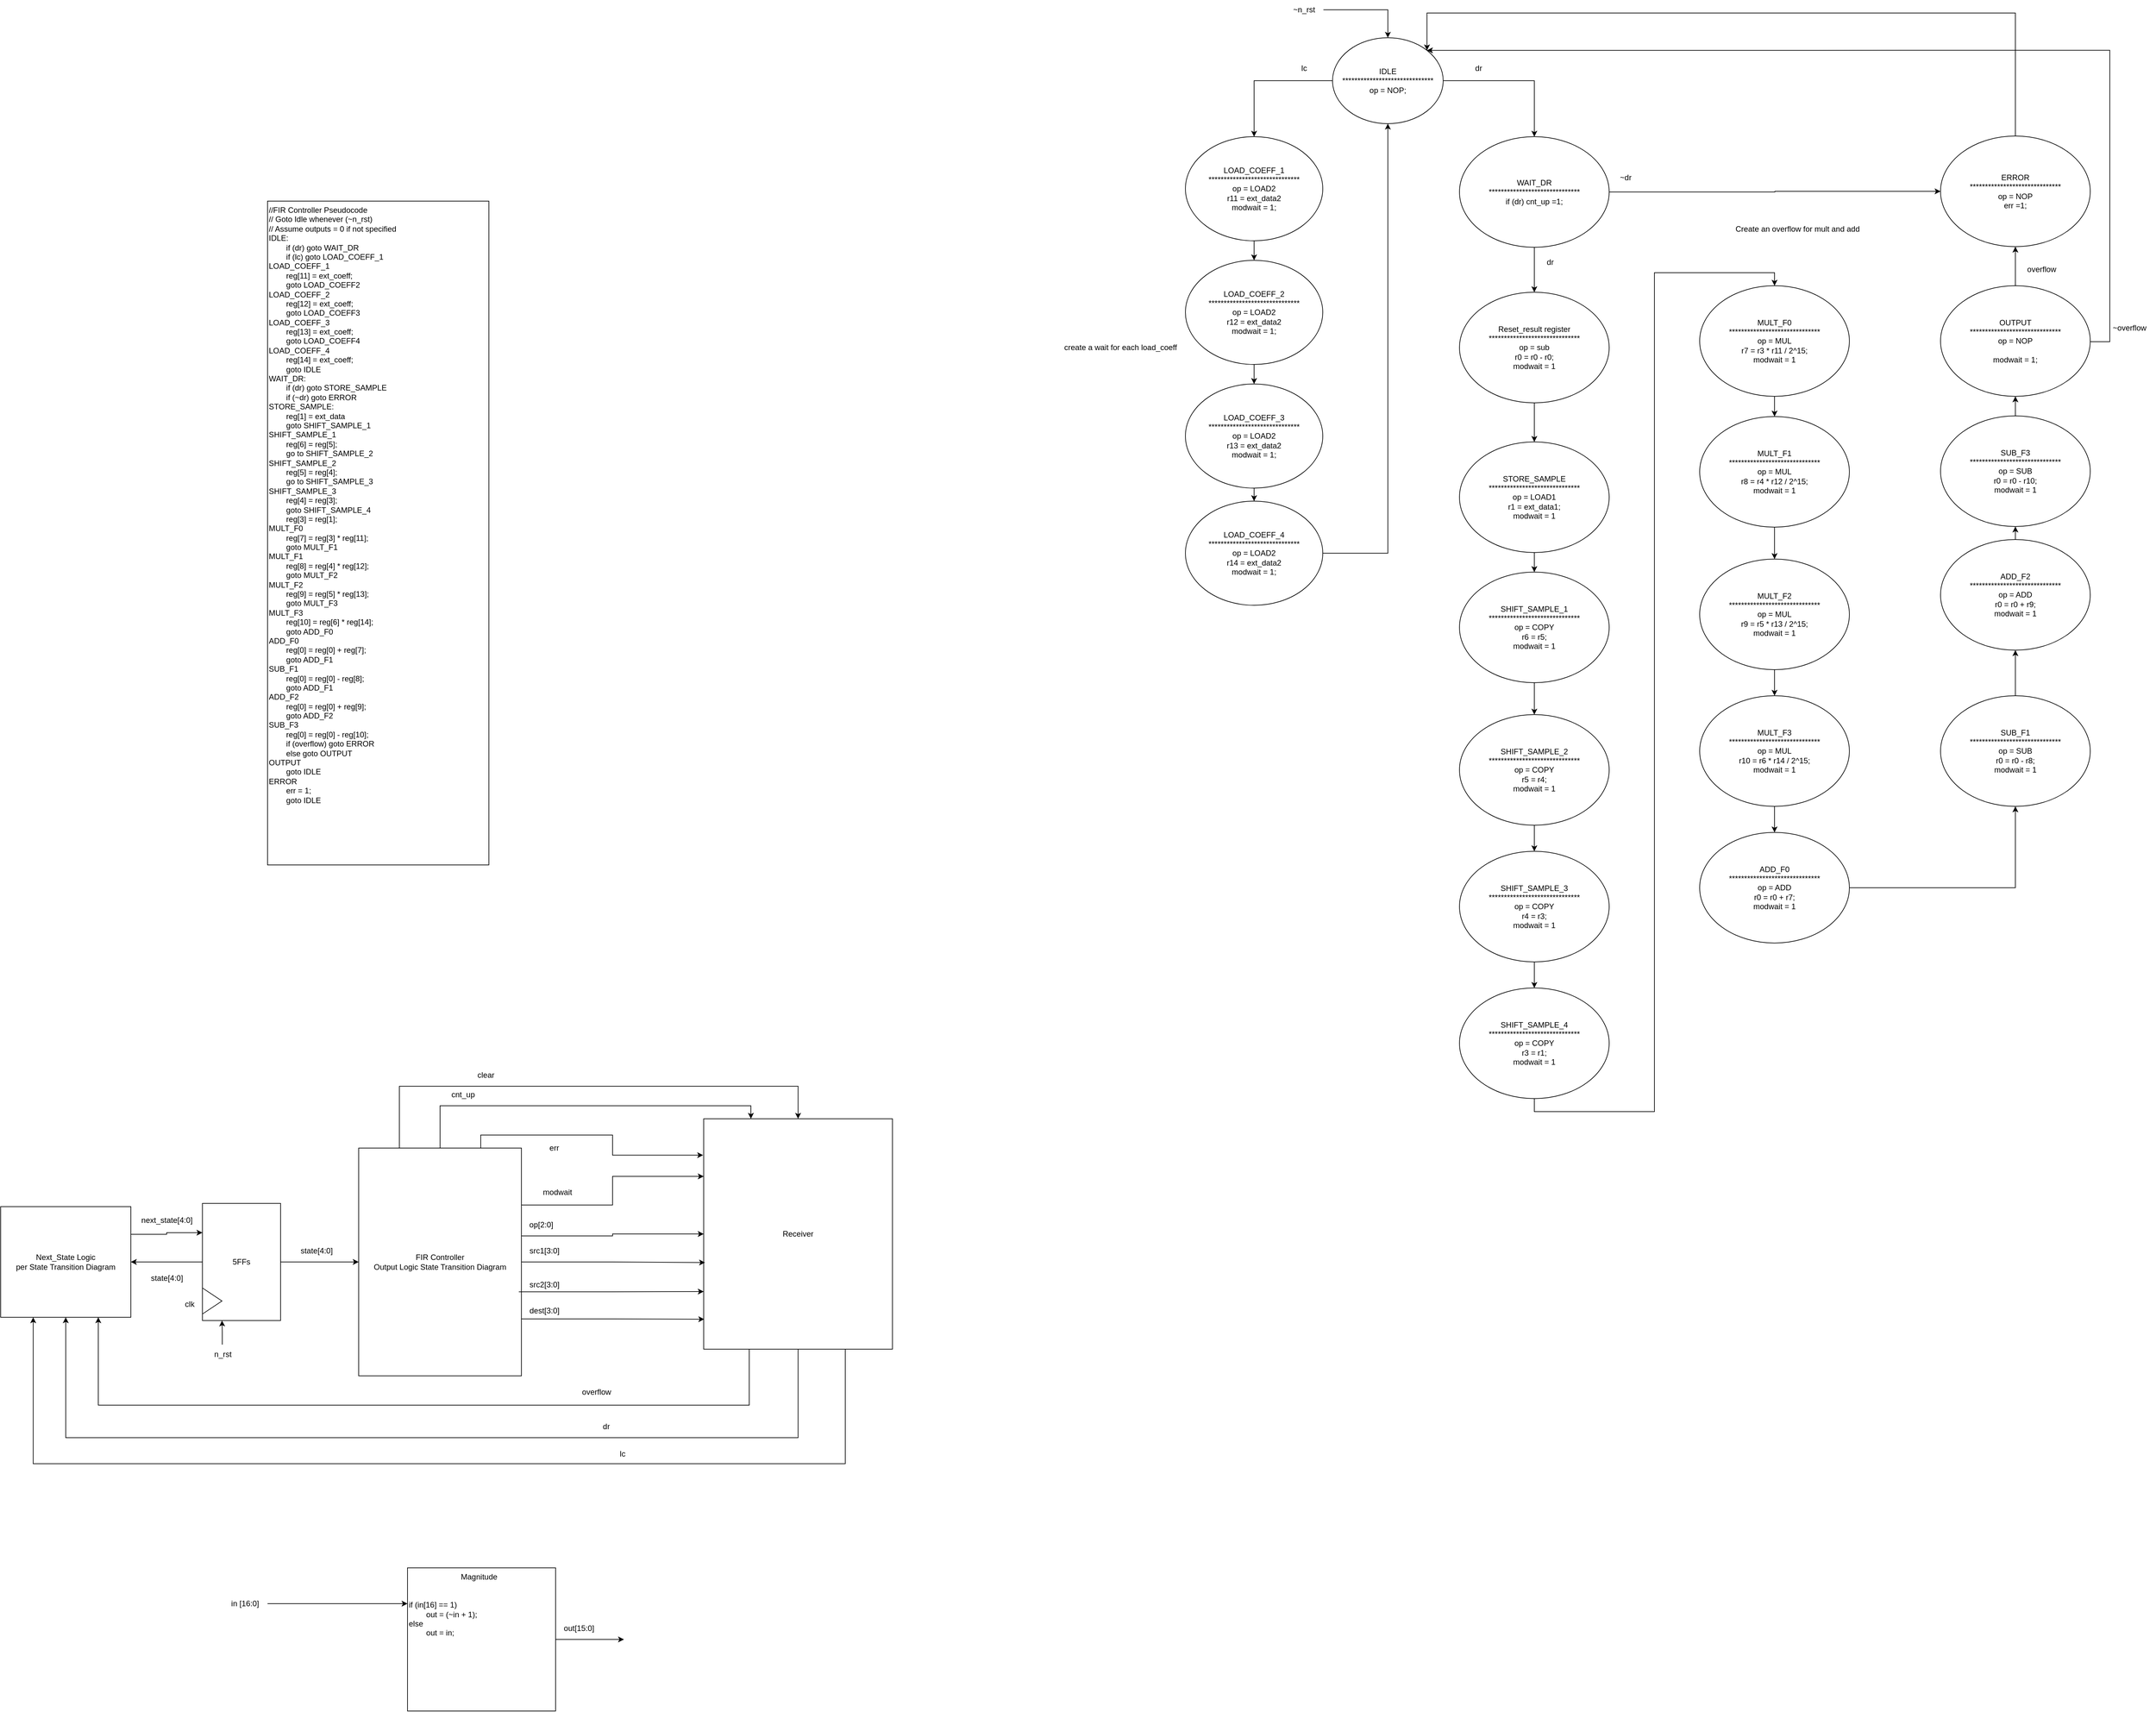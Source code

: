 <mxfile version="26.1.3">
  <diagram name="Page-1" id="D0N6lgmKxC3ts6CW8Z0m">
    <mxGraphModel dx="3973" dy="2425" grid="1" gridSize="10" guides="1" tooltips="1" connect="1" arrows="1" fold="1" page="1" pageScale="1" pageWidth="850" pageHeight="1100" math="0" shadow="0">
      <root>
        <mxCell id="0" />
        <mxCell id="1" parent="0" />
        <mxCell id="e_LtIGF7NNEtgVZw4Auk-2" value="&lt;div&gt;//FIR Controller Pseudocode&lt;/div&gt;&lt;div&gt;// Goto Idle whenever (~n_rst)&lt;/div&gt;&lt;div&gt;// Assume outputs = 0 if not specified&lt;/div&gt;IDLE:&amp;nbsp;&lt;div&gt;&lt;div&gt;&lt;span style=&quot;white-space: pre;&quot;&gt;&#x9;&lt;/span&gt;if (dr) goto WAIT_DR&lt;span style=&quot;white-space: pre;&quot;&gt;&#x9;&lt;/span&gt;&lt;/div&gt;&lt;div&gt;&lt;span style=&quot;background-color: transparent; color: light-dark(rgb(0, 0, 0), rgb(255, 255, 255));&quot;&gt;&lt;span style=&quot;white-space: pre;&quot;&gt;&#x9;&lt;/span&gt;if (lc) goto LOAD_COEFF_1&lt;/span&gt;&lt;/div&gt;&lt;div&gt;&lt;div&gt;LOAD_COEFF_1&lt;/div&gt;&lt;div&gt;&lt;span style=&quot;background-color: transparent; color: light-dark(rgb(0, 0, 0), rgb(255, 255, 255)); white-space: pre;&quot;&gt;&#x9;&lt;/span&gt;reg[11] = ext_coeff;&lt;span style=&quot;background-color: transparent; color: light-dark(rgb(0, 0, 0), rgb(255, 255, 255)); white-space: pre;&quot;&gt;&#x9;&lt;/span&gt;&lt;/div&gt;&lt;div&gt;&lt;span style=&quot;white-space: pre;&quot;&gt;&#x9;&lt;/span&gt;goto LOAD_COEFF2&lt;/div&gt;&lt;div&gt;&lt;div&gt;LOAD_COEFF_2&lt;/div&gt;&lt;div&gt;&lt;span style=&quot;background-color: transparent; color: light-dark(rgb(0, 0, 0), rgb(255, 255, 255)); white-space: pre;&quot;&gt;&#x9;&lt;/span&gt;reg[12] = ext_coeff;&lt;/div&gt;&lt;div&gt;&lt;span style=&quot;background-color: transparent; color: light-dark(rgb(0, 0, 0), rgb(255, 255, 255)); white-space: pre;&quot;&gt;&lt;span style=&quot;white-space: pre;&quot;&gt;&#x9;&lt;/span&gt;&lt;/span&gt;&lt;span style=&quot;background-color: transparent; color: light-dark(rgb(0, 0, 0), rgb(255, 255, 255));&quot;&gt;goto LOAD_COEFF3&lt;/span&gt;&lt;/div&gt;&lt;div&gt;&lt;span style=&quot;background-color: transparent; color: light-dark(rgb(0, 0, 0), rgb(255, 255, 255));&quot;&gt;LOAD_COEFF_3&lt;/span&gt;&lt;/div&gt;&lt;div&gt;&lt;/div&gt;&lt;/div&gt;&lt;div&gt;&lt;div&gt;&lt;span style=&quot;background-color: transparent; color: light-dark(rgb(0, 0, 0), rgb(255, 255, 255)); white-space: pre;&quot;&gt;&#x9;&lt;/span&gt;reg[13] = ext_coeff;&lt;span style=&quot;background-color: transparent; color: light-dark(rgb(0, 0, 0), rgb(255, 255, 255)); white-space: pre;&quot;&gt;&#x9;&lt;/span&gt;&lt;/div&gt;&lt;/div&gt;&lt;div&gt;&lt;span style=&quot;white-space: pre;&quot;&gt;&#x9;&lt;/span&gt;goto LOAD_COEFF4&lt;/div&gt;&lt;div&gt;&lt;div&gt;LOAD_COEFF_4&lt;/div&gt;&lt;div&gt;&lt;span style=&quot;background-color: transparent; color: light-dark(rgb(0, 0, 0), rgb(255, 255, 255)); white-space: pre;&quot;&gt;&#x9;&lt;/span&gt;reg[14] = ext_coeff;&lt;/div&gt;&lt;div&gt;&lt;span style=&quot;background-color: transparent; color: light-dark(rgb(0, 0, 0), rgb(255, 255, 255)); white-space: pre;&quot;&gt;&lt;span style=&quot;white-space: pre;&quot;&gt;&#x9;&lt;/span&gt;goto IDLE&#x9;&lt;/span&gt;&lt;/div&gt;&lt;/div&gt;&lt;div&gt;&lt;div&gt;WAIT_DR:&amp;nbsp;&lt;/div&gt;&lt;div&gt;&lt;span style=&quot;white-space: pre;&quot;&gt;&#x9;&lt;/span&gt;if (dr) goto STORE_SAMPLE&lt;/div&gt;&lt;div&gt;&lt;span style=&quot;white-space: pre;&quot;&gt;&#x9;&lt;/span&gt;if (~dr) goto ERROR&amp;nbsp;&lt;span style=&quot;background-color: transparent; color: light-dark(rgb(0, 0, 0), rgb(255, 255, 255)); white-space: pre;&quot;&gt;&#x9;&lt;/span&gt;&lt;span style=&quot;background-color: transparent; color: light-dark(rgb(0, 0, 0), rgb(255, 255, 255)); white-space: pre;&quot;&gt;&#x9;&lt;/span&gt;&lt;/div&gt;&lt;div&gt;STORE_SAMPLE:&lt;/div&gt;&lt;div&gt;&lt;span style=&quot;white-space: pre;&quot;&gt;&#x9;&lt;/span&gt;reg[1] = ext_data&lt;br&gt;&lt;/div&gt;&lt;div&gt;&lt;span style=&quot;white-space: pre;&quot;&gt;&#x9;&lt;/span&gt;goto SHIFT_SAMPLE_1&lt;/div&gt;&lt;div&gt;SHIFT_SAMPLE_1&lt;/div&gt;&lt;div&gt;&lt;span style=&quot;white-space: pre;&quot;&gt;&#x9;&lt;/span&gt;reg[6] = reg[5];&lt;/div&gt;&lt;div&gt;&lt;span style=&quot;white-space: pre;&quot;&gt;&#x9;&lt;/span&gt;go to SHIFT_SAMPLE_2&lt;/div&gt;&lt;div&gt;SHIFT_SAMPLE_2&lt;/div&gt;&lt;div&gt;&lt;span style=&quot;white-space: pre;&quot;&gt;&#x9;&lt;/span&gt;reg[5] = reg[4];&lt;/div&gt;&lt;div&gt;&lt;span style=&quot;background-color: transparent; color: light-dark(rgb(0, 0, 0), rgb(255, 255, 255)); white-space: pre;&quot;&gt;&#x9;&lt;/span&gt;&lt;span style=&quot;background-color: transparent; color: light-dark(rgb(0, 0, 0), rgb(255, 255, 255));&quot;&gt;go to SHIFT_SAMPLE_3&amp;nbsp;&lt;/span&gt;&lt;/div&gt;&lt;div&gt;SHIFT_SAMPLE_3&lt;/div&gt;&lt;div&gt;&lt;span style=&quot;white-space: pre;&quot;&gt;&#x9;&lt;/span&gt;reg[4] = reg[3];&lt;/div&gt;&lt;div&gt;&lt;span style=&quot;white-space: pre;&quot;&gt;&#x9;&lt;/span&gt;goto SHIFT_SAMPLE_4&lt;br&gt;&lt;/div&gt;&lt;div&gt;&lt;span style=&quot;white-space: pre;&quot;&gt;&#x9;&lt;/span&gt;reg[3] = reg[1];&lt;br&gt;&lt;/div&gt;&lt;div&gt;MULT_F0&lt;/div&gt;&lt;div&gt;&lt;span style=&quot;white-space: pre;&quot;&gt;&#x9;&lt;/span&gt;reg[7] = reg[3] * reg[11];&lt;br&gt;&lt;/div&gt;&lt;div&gt;&lt;span style=&quot;white-space: pre;&quot;&gt;&#x9;&lt;/span&gt;goto MULT_F1&lt;br&gt;&lt;/div&gt;&lt;div&gt;&lt;div&gt;MULT_F1&lt;/div&gt;&lt;div&gt;&lt;span style=&quot;white-space: pre;&quot;&gt;&#x9;&lt;/span&gt;reg[8] = reg[4] * reg[12];&lt;br&gt;&lt;/div&gt;&lt;div&gt;&lt;span style=&quot;white-space: pre;&quot;&gt;&#x9;&lt;/span&gt;goto MULT_F2&lt;/div&gt;&lt;/div&gt;&lt;div&gt;&lt;div&gt;MULT_F2&lt;/div&gt;&lt;div&gt;&lt;span style=&quot;white-space: pre;&quot;&gt;&#x9;&lt;/span&gt;reg[9] = reg[5] * reg[13];&lt;br&gt;&lt;/div&gt;&lt;div&gt;&lt;span style=&quot;white-space: pre;&quot;&gt;&#x9;&lt;/span&gt;goto MULT_F3&lt;/div&gt;&lt;/div&gt;&lt;div&gt;&lt;div&gt;MULT_F3&lt;/div&gt;&lt;div&gt;&lt;span style=&quot;white-space: pre;&quot;&gt;&#x9;&lt;/span&gt;reg[10] = reg[6] * reg[14];&lt;br&gt;&lt;/div&gt;&lt;div&gt;&lt;span style=&quot;white-space: pre;&quot;&gt;&#x9;&lt;/span&gt;goto ADD_F0&lt;/div&gt;&lt;/div&gt;&lt;div&gt;ADD_F0&lt;/div&gt;&lt;div&gt;&lt;span style=&quot;white-space: pre;&quot;&gt;&#x9;&lt;/span&gt;reg[0] = reg[0] + reg[7];&lt;br&gt;&lt;/div&gt;&lt;div&gt;&lt;span style=&quot;white-space: pre;&quot;&gt;&#x9;&lt;/span&gt;goto ADD_F1&lt;br&gt;&lt;/div&gt;&lt;div&gt;&lt;div&gt;SUB_F1&lt;/div&gt;&lt;div&gt;&lt;span style=&quot;white-space: pre;&quot;&gt;&#x9;&lt;/span&gt;reg[0] = reg[0] - reg[8];&lt;br&gt;&lt;/div&gt;&lt;div&gt;&lt;span style=&quot;white-space: pre;&quot;&gt;&#x9;&lt;/span&gt;goto ADD_F1&lt;/div&gt;&lt;/div&gt;&lt;div&gt;&lt;div&gt;ADD_F2&lt;/div&gt;&lt;div&gt;&lt;span style=&quot;white-space: pre;&quot;&gt;&#x9;&lt;/span&gt;reg[0] = reg[0] + reg[9];&lt;/div&gt;&lt;/div&gt;&lt;div&gt;&lt;span style=&quot;white-space: pre;&quot;&gt;&#x9;&lt;/span&gt;goto ADD_F2&lt;br&gt;&lt;/div&gt;&lt;div&gt;&lt;div&gt;SUB_F3&lt;/div&gt;&lt;div&gt;&lt;span style=&quot;white-space: pre;&quot;&gt;&#x9;&lt;/span&gt;reg[0] = reg[0] - reg[10];&lt;/div&gt;&lt;/div&gt;&lt;div&gt;&lt;span style=&quot;white-space: pre;&quot;&gt;&#x9;&lt;/span&gt;if (overflow) goto ERROR&lt;br&gt;&lt;/div&gt;&lt;div&gt;&lt;span style=&quot;white-space: pre;&quot;&gt;&#x9;&lt;/span&gt;else goto OUTPUT&lt;/div&gt;&lt;div&gt;OUTPUT&lt;/div&gt;&lt;div&gt;&lt;span style=&quot;white-space: pre;&quot;&gt;&#x9;&lt;/span&gt;goto IDLE&lt;/div&gt;&lt;div&gt;ERROR&lt;/div&gt;&lt;div&gt;&lt;span style=&quot;white-space: pre;&quot;&gt;&#x9;&lt;/span&gt;err = 1;&amp;nbsp;&lt;/div&gt;&lt;div&gt;&lt;span style=&quot;white-space: pre;&quot;&gt;&#x9;&lt;/span&gt;goto IDLE&lt;br&gt;&lt;/div&gt;&lt;div&gt;&lt;span style=&quot;white-space: pre;&quot;&gt;&#x9;&lt;/span&gt;&lt;br&gt;&lt;/div&gt;&lt;div&gt;&lt;span style=&quot;background-color: transparent; color: light-dark(rgb(0, 0, 0), rgb(255, 255, 255)); white-space: pre;&quot;&gt;&lt;span style=&quot;white-space: pre;&quot;&gt;&#x9;&lt;/span&gt;&#x9;&lt;/span&gt;&lt;span style=&quot;background-color: transparent; color: light-dark(rgb(0, 0, 0), rgb(255, 255, 255));&quot;&gt;&amp;nbsp;&lt;/span&gt;&lt;/div&gt;&lt;div&gt;&lt;span style=&quot;white-space: pre;&quot;&gt;&#x9;&lt;/span&gt;&lt;br&gt;&lt;/div&gt;&lt;div&gt;&lt;span style=&quot;white-space: pre;&quot;&gt;&#x9;&lt;/span&gt;&lt;br&gt;&lt;/div&gt;&lt;div&gt;&lt;br&gt;&lt;/div&gt;&lt;div&gt;&lt;br&gt;&lt;/div&gt;&lt;div&gt;&lt;span style=&quot;white-space: pre;&quot;&gt;&#x9;&lt;/span&gt;&lt;span style=&quot;white-space: pre;&quot;&gt;&#x9;&lt;br&gt;&lt;/span&gt;&lt;br&gt;&lt;/div&gt;&lt;/div&gt;&lt;/div&gt;&lt;/div&gt;" style="rounded=0;whiteSpace=wrap;html=1;align=left;verticalAlign=top;" parent="1" vertex="1">
          <mxGeometry x="-1080" y="-180" width="340" height="1020" as="geometry" />
        </mxCell>
        <mxCell id="e_LtIGF7NNEtgVZw4Auk-3" style="edgeStyle=orthogonalEdgeStyle;rounded=0;orthogonalLoop=1;jettySize=auto;html=1;exitX=0.5;exitY=1;exitDx=0;exitDy=0;" parent="1" source="e_LtIGF7NNEtgVZw4Auk-2" target="e_LtIGF7NNEtgVZw4Auk-2" edge="1">
          <mxGeometry relative="1" as="geometry" />
        </mxCell>
        <mxCell id="rDvdCbsORdO_u9nygV4T-1" style="edgeStyle=orthogonalEdgeStyle;rounded=0;orthogonalLoop=1;jettySize=auto;html=1;entryX=0.5;entryY=0;entryDx=0;entryDy=0;" parent="1" source="e_LtIGF7NNEtgVZw4Auk-6" target="e_LtIGF7NNEtgVZw4Auk-18" edge="1">
          <mxGeometry relative="1" as="geometry" />
        </mxCell>
        <mxCell id="rDvdCbsORdO_u9nygV4T-2" style="edgeStyle=orthogonalEdgeStyle;rounded=0;orthogonalLoop=1;jettySize=auto;html=1;entryX=0.5;entryY=0;entryDx=0;entryDy=0;" parent="1" source="e_LtIGF7NNEtgVZw4Auk-6" target="e_LtIGF7NNEtgVZw4Auk-22" edge="1">
          <mxGeometry relative="1" as="geometry" />
        </mxCell>
        <mxCell id="e_LtIGF7NNEtgVZw4Auk-6" value="&lt;div&gt;IDLE&lt;/div&gt;&lt;div&gt;******************************&lt;/div&gt;&lt;div&gt;op = NOP;&lt;/div&gt;" style="ellipse;whiteSpace=wrap;html=1;" parent="1" vertex="1">
          <mxGeometry x="556" y="-431" width="170" height="132" as="geometry" />
        </mxCell>
        <mxCell id="rDvdCbsORdO_u9nygV4T-13" style="edgeStyle=orthogonalEdgeStyle;rounded=0;orthogonalLoop=1;jettySize=auto;html=1;entryX=0.5;entryY=0;entryDx=0;entryDy=0;" parent="1" source="e_LtIGF7NNEtgVZw4Auk-8" target="rDvdCbsORdO_u9nygV4T-10" edge="1">
          <mxGeometry relative="1" as="geometry" />
        </mxCell>
        <mxCell id="e_LtIGF7NNEtgVZw4Auk-8" value="&lt;div&gt;STORE_SAMPLE&lt;/div&gt;&lt;div&gt;******************************&lt;/div&gt;&lt;div&gt;op = LOAD1&lt;/div&gt;&lt;div&gt;r1 = ext_data1;&lt;/div&gt;&lt;div&gt;modwait = 1&lt;/div&gt;" style="ellipse;whiteSpace=wrap;html=1;verticalAlign=middle;" parent="1" vertex="1">
          <mxGeometry x="751" y="190" width="230" height="170" as="geometry" />
        </mxCell>
        <mxCell id="e_LtIGF7NNEtgVZw4Auk-9" value="dr" style="text;html=1;align=center;verticalAlign=middle;resizable=0;points=[];autosize=1;strokeColor=none;fillColor=none;" parent="1" vertex="1">
          <mxGeometry x="765" y="-399" width="30" height="30" as="geometry" />
        </mxCell>
        <mxCell id="e_LtIGF7NNEtgVZw4Auk-10" style="edgeStyle=orthogonalEdgeStyle;rounded=0;orthogonalLoop=1;jettySize=auto;html=1;entryX=0.5;entryY=0;entryDx=0;entryDy=0;" parent="1" source="e_LtIGF7NNEtgVZw4Auk-11" target="e_LtIGF7NNEtgVZw4Auk-6" edge="1">
          <mxGeometry relative="1" as="geometry" />
        </mxCell>
        <mxCell id="e_LtIGF7NNEtgVZw4Auk-11" value="~n_rst" style="text;html=1;align=center;verticalAlign=middle;resizable=0;points=[];autosize=1;strokeColor=none;fillColor=none;" parent="1" vertex="1">
          <mxGeometry x="482" y="-489" width="60" height="30" as="geometry" />
        </mxCell>
        <mxCell id="rDvdCbsORdO_u9nygV4T-14" style="edgeStyle=orthogonalEdgeStyle;rounded=0;orthogonalLoop=1;jettySize=auto;html=1;exitX=0.5;exitY=1;exitDx=0;exitDy=0;entryX=0.5;entryY=0;entryDx=0;entryDy=0;" parent="1" source="e_LtIGF7NNEtgVZw4Auk-18" target="e_LtIGF7NNEtgVZw4Auk-25" edge="1">
          <mxGeometry relative="1" as="geometry" />
        </mxCell>
        <mxCell id="e_LtIGF7NNEtgVZw4Auk-18" value="&lt;div&gt;LOAD_COEFF_1&lt;/div&gt;&lt;div&gt;******************************&lt;/div&gt;&lt;div&gt;op = LOAD2&lt;/div&gt;&lt;div&gt;r11 = ext_data2&lt;/div&gt;&lt;div&gt;modwait = 1;&lt;/div&gt;" style="ellipse;whiteSpace=wrap;html=1;verticalAlign=middle;" parent="1" vertex="1">
          <mxGeometry x="330" y="-279" width="211" height="160" as="geometry" />
        </mxCell>
        <mxCell id="rDvdCbsORdO_u9nygV4T-6" style="edgeStyle=orthogonalEdgeStyle;rounded=0;orthogonalLoop=1;jettySize=auto;html=1;entryX=0;entryY=0.5;entryDx=0;entryDy=0;" parent="1" source="e_LtIGF7NNEtgVZw4Auk-22" target="rDvdCbsORdO_u9nygV4T-4" edge="1">
          <mxGeometry relative="1" as="geometry" />
        </mxCell>
        <mxCell id="rDvdCbsORdO_u9nygV4T-8" style="edgeStyle=orthogonalEdgeStyle;rounded=0;orthogonalLoop=1;jettySize=auto;html=1;entryX=0.5;entryY=0;entryDx=0;entryDy=0;" parent="1" source="e_LtIGF7NNEtgVZw4Auk-22" target="P8tDhj-U9RX823LFl9GG-1" edge="1">
          <mxGeometry relative="1" as="geometry">
            <mxPoint x="866" y="-40" as="targetPoint" />
          </mxGeometry>
        </mxCell>
        <mxCell id="e_LtIGF7NNEtgVZw4Auk-22" value="&lt;div&gt;WAIT_DR&lt;/div&gt;&lt;div&gt;******************************&lt;/div&gt;&lt;div&gt;if (dr) cnt_up =1;&lt;/div&gt;" style="ellipse;whiteSpace=wrap;html=1;verticalAlign=middle;" parent="1" vertex="1">
          <mxGeometry x="751" y="-279" width="230" height="170" as="geometry" />
        </mxCell>
        <mxCell id="rDvdCbsORdO_u9nygV4T-15" style="edgeStyle=orthogonalEdgeStyle;rounded=0;orthogonalLoop=1;jettySize=auto;html=1;" parent="1" source="e_LtIGF7NNEtgVZw4Auk-25" target="e_LtIGF7NNEtgVZw4Auk-26" edge="1">
          <mxGeometry relative="1" as="geometry" />
        </mxCell>
        <mxCell id="e_LtIGF7NNEtgVZw4Auk-25" value="&lt;div&gt;LOAD_COEFF_2&lt;/div&gt;&lt;div&gt;******************************&lt;/div&gt;&lt;div&gt;&lt;div&gt;op = LOAD2&lt;/div&gt;&lt;div&gt;r12 = ext_data2&lt;/div&gt;&lt;div&gt;modwait = 1;&lt;/div&gt;&lt;/div&gt;" style="ellipse;whiteSpace=wrap;html=1;verticalAlign=middle;" parent="1" vertex="1">
          <mxGeometry x="330" y="-89" width="211" height="160" as="geometry" />
        </mxCell>
        <mxCell id="rDvdCbsORdO_u9nygV4T-16" style="edgeStyle=orthogonalEdgeStyle;rounded=0;orthogonalLoop=1;jettySize=auto;html=1;exitX=0.5;exitY=1;exitDx=0;exitDy=0;" parent="1" source="e_LtIGF7NNEtgVZw4Auk-26" target="e_LtIGF7NNEtgVZw4Auk-27" edge="1">
          <mxGeometry relative="1" as="geometry" />
        </mxCell>
        <mxCell id="e_LtIGF7NNEtgVZw4Auk-26" value="&lt;div&gt;LOAD_COEFF_3&lt;/div&gt;&lt;div&gt;******************************&lt;/div&gt;&lt;div&gt;&lt;div&gt;op = LOAD2&lt;/div&gt;&lt;div&gt;r13 = ext_data2&lt;/div&gt;&lt;div&gt;modwait = 1;&lt;/div&gt;&lt;/div&gt;" style="ellipse;whiteSpace=wrap;html=1;verticalAlign=middle;" parent="1" vertex="1">
          <mxGeometry x="330" y="101" width="211" height="160" as="geometry" />
        </mxCell>
        <mxCell id="rDvdCbsORdO_u9nygV4T-3" style="edgeStyle=orthogonalEdgeStyle;rounded=0;orthogonalLoop=1;jettySize=auto;html=1;entryX=0.5;entryY=1;entryDx=0;entryDy=0;" parent="1" source="e_LtIGF7NNEtgVZw4Auk-27" target="e_LtIGF7NNEtgVZw4Auk-6" edge="1">
          <mxGeometry relative="1" as="geometry" />
        </mxCell>
        <mxCell id="e_LtIGF7NNEtgVZw4Auk-27" value="&lt;div&gt;LOAD_COEFF_4&lt;/div&gt;&lt;div&gt;******************************&lt;/div&gt;&lt;div&gt;&lt;div&gt;op = LOAD2&lt;/div&gt;&lt;div&gt;r14 = ext_data2&lt;/div&gt;&lt;div&gt;modwait = 1;&lt;/div&gt;&lt;/div&gt;" style="ellipse;whiteSpace=wrap;html=1;verticalAlign=middle;" parent="1" vertex="1">
          <mxGeometry x="330" y="281" width="211" height="160" as="geometry" />
        </mxCell>
        <mxCell id="rDvdCbsORdO_u9nygV4T-5" style="edgeStyle=orthogonalEdgeStyle;rounded=0;orthogonalLoop=1;jettySize=auto;html=1;entryX=1;entryY=0;entryDx=0;entryDy=0;exitX=0.5;exitY=0;exitDx=0;exitDy=0;" parent="1" source="rDvdCbsORdO_u9nygV4T-4" target="e_LtIGF7NNEtgVZw4Auk-6" edge="1">
          <mxGeometry relative="1" as="geometry">
            <Array as="points">
              <mxPoint x="1605" y="-469" />
              <mxPoint x="702" y="-469" />
            </Array>
          </mxGeometry>
        </mxCell>
        <mxCell id="rDvdCbsORdO_u9nygV4T-4" value="&lt;div&gt;ERROR&lt;/div&gt;&lt;div&gt;******************************&lt;/div&gt;&lt;div&gt;op = NOP&lt;/div&gt;&lt;div&gt;err =1;&lt;/div&gt;" style="ellipse;whiteSpace=wrap;html=1;verticalAlign=middle;" parent="1" vertex="1">
          <mxGeometry x="1490" y="-280" width="230" height="170" as="geometry" />
        </mxCell>
        <mxCell id="rDvdCbsORdO_u9nygV4T-7" value="~dr" style="text;html=1;align=center;verticalAlign=middle;resizable=0;points=[];autosize=1;strokeColor=none;fillColor=none;" parent="1" vertex="1">
          <mxGeometry x="986" y="-231" width="40" height="30" as="geometry" />
        </mxCell>
        <mxCell id="rDvdCbsORdO_u9nygV4T-9" value="dr" style="text;html=1;align=center;verticalAlign=middle;resizable=0;points=[];autosize=1;strokeColor=none;fillColor=none;" parent="1" vertex="1">
          <mxGeometry x="875" y="-101" width="30" height="30" as="geometry" />
        </mxCell>
        <mxCell id="rDvdCbsORdO_u9nygV4T-17" style="edgeStyle=orthogonalEdgeStyle;rounded=0;orthogonalLoop=1;jettySize=auto;html=1;exitX=0.5;exitY=1;exitDx=0;exitDy=0;entryX=0.5;entryY=0;entryDx=0;entryDy=0;" parent="1" source="rDvdCbsORdO_u9nygV4T-10" target="rDvdCbsORdO_u9nygV4T-11" edge="1">
          <mxGeometry relative="1" as="geometry" />
        </mxCell>
        <mxCell id="rDvdCbsORdO_u9nygV4T-10" value="&lt;div&gt;SHIFT_SAMPLE_1&lt;/div&gt;&lt;div&gt;******************************&lt;/div&gt;&lt;div&gt;op = COPY&lt;/div&gt;&lt;div&gt;r6 = r5;&lt;/div&gt;&lt;div&gt;modwait = 1&lt;/div&gt;" style="ellipse;whiteSpace=wrap;html=1;verticalAlign=middle;" parent="1" vertex="1">
          <mxGeometry x="751" y="390" width="230" height="170" as="geometry" />
        </mxCell>
        <mxCell id="rDvdCbsORdO_u9nygV4T-18" style="edgeStyle=orthogonalEdgeStyle;rounded=0;orthogonalLoop=1;jettySize=auto;html=1;exitX=0.5;exitY=1;exitDx=0;exitDy=0;" parent="1" source="rDvdCbsORdO_u9nygV4T-11" target="rDvdCbsORdO_u9nygV4T-12" edge="1">
          <mxGeometry relative="1" as="geometry" />
        </mxCell>
        <mxCell id="rDvdCbsORdO_u9nygV4T-11" value="&lt;div&gt;&lt;span style=&quot;background-color: transparent; color: light-dark(rgb(0, 0, 0), rgb(255, 255, 255));&quot;&gt;SHIFT&lt;/span&gt;_SAMPLE_2&lt;/div&gt;&lt;div&gt;******************************&lt;/div&gt;&lt;div&gt;op = COPY&lt;/div&gt;&lt;div&gt;r5 = r4;&lt;/div&gt;&lt;div&gt;modwait = 1&lt;/div&gt;" style="ellipse;whiteSpace=wrap;html=1;verticalAlign=middle;" parent="1" vertex="1">
          <mxGeometry x="751" y="609" width="230" height="170" as="geometry" />
        </mxCell>
        <mxCell id="rDvdCbsORdO_u9nygV4T-20" style="edgeStyle=orthogonalEdgeStyle;rounded=0;orthogonalLoop=1;jettySize=auto;html=1;entryX=0.5;entryY=0;entryDx=0;entryDy=0;" parent="1" source="rDvdCbsORdO_u9nygV4T-12" target="rDvdCbsORdO_u9nygV4T-19" edge="1">
          <mxGeometry relative="1" as="geometry" />
        </mxCell>
        <mxCell id="rDvdCbsORdO_u9nygV4T-12" value="&lt;div&gt;&lt;span style=&quot;background-color: transparent; color: light-dark(rgb(0, 0, 0), rgb(255, 255, 255));&quot;&gt;SHIFT&lt;/span&gt;_SAMPLE_3&lt;/div&gt;&lt;div&gt;******************************&lt;/div&gt;&lt;div&gt;op = COPY&lt;/div&gt;&lt;div&gt;r4 = r3;&lt;/div&gt;&lt;div&gt;modwait = 1&lt;/div&gt;" style="ellipse;whiteSpace=wrap;html=1;verticalAlign=middle;" parent="1" vertex="1">
          <mxGeometry x="751" y="819" width="230" height="170" as="geometry" />
        </mxCell>
        <mxCell id="rDvdCbsORdO_u9nygV4T-25" style="edgeStyle=orthogonalEdgeStyle;rounded=0;orthogonalLoop=1;jettySize=auto;html=1;exitX=0.5;exitY=1;exitDx=0;exitDy=0;entryX=0.5;entryY=0;entryDx=0;entryDy=0;" parent="1" source="rDvdCbsORdO_u9nygV4T-19" target="rDvdCbsORdO_u9nygV4T-21" edge="1">
          <mxGeometry relative="1" as="geometry" />
        </mxCell>
        <mxCell id="rDvdCbsORdO_u9nygV4T-19" value="&lt;div&gt;&lt;span style=&quot;background-color: transparent; color: light-dark(rgb(0, 0, 0), rgb(255, 255, 255));&quot;&gt;SHIFT&lt;/span&gt;&lt;span style=&quot;background-color: transparent; color: light-dark(rgb(0, 0, 0), rgb(255, 255, 255));&quot;&gt;_SAMPLE_4&lt;/span&gt;&lt;/div&gt;&lt;div&gt;******************************&lt;/div&gt;&lt;div&gt;op = COPY&lt;/div&gt;&lt;div&gt;r3 = r1;&lt;/div&gt;&lt;div&gt;modwait = 1&lt;/div&gt;" style="ellipse;whiteSpace=wrap;html=1;verticalAlign=middle;" parent="1" vertex="1">
          <mxGeometry x="751" y="1029" width="230" height="170" as="geometry" />
        </mxCell>
        <mxCell id="2A-w1cqNIBs9wXrfJnxy-1" style="edgeStyle=orthogonalEdgeStyle;rounded=0;orthogonalLoop=1;jettySize=auto;html=1;entryX=0.5;entryY=0;entryDx=0;entryDy=0;" parent="1" source="rDvdCbsORdO_u9nygV4T-21" target="rDvdCbsORdO_u9nygV4T-22" edge="1">
          <mxGeometry relative="1" as="geometry" />
        </mxCell>
        <mxCell id="rDvdCbsORdO_u9nygV4T-21" value="&lt;div&gt;&lt;span style=&quot;background-color: transparent; color: light-dark(rgb(0, 0, 0), rgb(255, 255, 255));&quot;&gt;MULT_F0&lt;/span&gt;&lt;/div&gt;&lt;div&gt;******************************&lt;/div&gt;&lt;div&gt;op = MUL&lt;/div&gt;&lt;div&gt;r7 = r3 * r11 / 2^15;&lt;/div&gt;&lt;div&gt;modwait = 1&lt;/div&gt;" style="ellipse;whiteSpace=wrap;html=1;verticalAlign=middle;" parent="1" vertex="1">
          <mxGeometry x="1120" y="-50" width="230" height="170" as="geometry" />
        </mxCell>
        <mxCell id="rDvdCbsORdO_u9nygV4T-27" style="edgeStyle=orthogonalEdgeStyle;rounded=0;orthogonalLoop=1;jettySize=auto;html=1;exitX=0.5;exitY=1;exitDx=0;exitDy=0;entryX=0.5;entryY=0;entryDx=0;entryDy=0;" parent="1" source="rDvdCbsORdO_u9nygV4T-22" target="rDvdCbsORdO_u9nygV4T-23" edge="1">
          <mxGeometry relative="1" as="geometry">
            <Array as="points">
              <mxPoint x="1235" y="360" />
              <mxPoint x="1235" y="360" />
            </Array>
          </mxGeometry>
        </mxCell>
        <mxCell id="rDvdCbsORdO_u9nygV4T-22" value="&lt;div&gt;&lt;span style=&quot;background-color: transparent; color: light-dark(rgb(0, 0, 0), rgb(255, 255, 255));&quot;&gt;MULT_F1&lt;/span&gt;&lt;/div&gt;&lt;div&gt;******************************&lt;/div&gt;&lt;div&gt;op = MUL&lt;/div&gt;&lt;div&gt;r8 = r4 * r12 / 2^15;&lt;/div&gt;&lt;div&gt;modwait = 1&lt;/div&gt;" style="ellipse;whiteSpace=wrap;html=1;verticalAlign=middle;" parent="1" vertex="1">
          <mxGeometry x="1120" y="151" width="230" height="170" as="geometry" />
        </mxCell>
        <mxCell id="rDvdCbsORdO_u9nygV4T-28" style="edgeStyle=orthogonalEdgeStyle;rounded=0;orthogonalLoop=1;jettySize=auto;html=1;exitX=0.5;exitY=1;exitDx=0;exitDy=0;entryX=0.5;entryY=0;entryDx=0;entryDy=0;" parent="1" source="rDvdCbsORdO_u9nygV4T-23" target="rDvdCbsORdO_u9nygV4T-24" edge="1">
          <mxGeometry relative="1" as="geometry" />
        </mxCell>
        <mxCell id="rDvdCbsORdO_u9nygV4T-23" value="&lt;div&gt;&lt;span style=&quot;background-color: transparent; color: light-dark(rgb(0, 0, 0), rgb(255, 255, 255));&quot;&gt;MULT_F2&lt;/span&gt;&lt;/div&gt;&lt;div&gt;******************************&lt;/div&gt;&lt;div&gt;op = MUL&lt;/div&gt;&lt;div&gt;r9 = r5 * r13 / 2^15;&lt;/div&gt;&lt;div&gt;modwait = 1&lt;/div&gt;" style="ellipse;whiteSpace=wrap;html=1;verticalAlign=middle;" parent="1" vertex="1">
          <mxGeometry x="1120" y="370" width="230" height="170" as="geometry" />
        </mxCell>
        <mxCell id="rDvdCbsORdO_u9nygV4T-33" style="edgeStyle=orthogonalEdgeStyle;rounded=0;orthogonalLoop=1;jettySize=auto;html=1;exitX=0.5;exitY=1;exitDx=0;exitDy=0;entryX=0.5;entryY=0;entryDx=0;entryDy=0;" parent="1" source="rDvdCbsORdO_u9nygV4T-24" target="rDvdCbsORdO_u9nygV4T-29" edge="1">
          <mxGeometry relative="1" as="geometry" />
        </mxCell>
        <mxCell id="rDvdCbsORdO_u9nygV4T-24" value="&lt;div&gt;&lt;span style=&quot;background-color: transparent; color: light-dark(rgb(0, 0, 0), rgb(255, 255, 255));&quot;&gt;MULT_F3&lt;/span&gt;&lt;/div&gt;&lt;div&gt;******************************&lt;/div&gt;&lt;div&gt;op = MUL&lt;/div&gt;&lt;div&gt;r10 = r6 * r14 / 2^15;&lt;/div&gt;&lt;div&gt;modwait = 1&lt;/div&gt;" style="ellipse;whiteSpace=wrap;html=1;verticalAlign=middle;" parent="1" vertex="1">
          <mxGeometry x="1120" y="580" width="230" height="170" as="geometry" />
        </mxCell>
        <mxCell id="rDvdCbsORdO_u9nygV4T-32" style="edgeStyle=orthogonalEdgeStyle;rounded=0;orthogonalLoop=1;jettySize=auto;html=1;exitX=1;exitY=0.5;exitDx=0;exitDy=0;entryX=0.5;entryY=1;entryDx=0;entryDy=0;" parent="1" source="rDvdCbsORdO_u9nygV4T-29" target="rDvdCbsORdO_u9nygV4T-31" edge="1">
          <mxGeometry relative="1" as="geometry" />
        </mxCell>
        <mxCell id="rDvdCbsORdO_u9nygV4T-29" value="&lt;div&gt;&lt;span style=&quot;background-color: transparent; color: light-dark(rgb(0, 0, 0), rgb(255, 255, 255));&quot;&gt;ADD_F0&lt;/span&gt;&lt;/div&gt;&lt;div&gt;******************************&lt;/div&gt;&lt;div&gt;op = ADD&lt;/div&gt;&lt;div&gt;r0 = r0 + r7;&lt;/div&gt;&lt;div&gt;modwait = 1&lt;/div&gt;" style="ellipse;whiteSpace=wrap;html=1;verticalAlign=middle;" parent="1" vertex="1">
          <mxGeometry x="1120" y="790" width="230" height="170" as="geometry" />
        </mxCell>
        <mxCell id="rDvdCbsORdO_u9nygV4T-36" style="edgeStyle=orthogonalEdgeStyle;rounded=0;orthogonalLoop=1;jettySize=auto;html=1;exitX=0.5;exitY=0;exitDx=0;exitDy=0;entryX=0.5;entryY=1;entryDx=0;entryDy=0;" parent="1" source="rDvdCbsORdO_u9nygV4T-30" target="rDvdCbsORdO_u9nygV4T-35" edge="1">
          <mxGeometry relative="1" as="geometry" />
        </mxCell>
        <mxCell id="rDvdCbsORdO_u9nygV4T-30" value="&lt;div&gt;&lt;span style=&quot;background-color: transparent; color: light-dark(rgb(0, 0, 0), rgb(255, 255, 255));&quot;&gt;ADD_F2&lt;/span&gt;&lt;/div&gt;&lt;div&gt;******************************&lt;/div&gt;&lt;div&gt;op = ADD&lt;/div&gt;&lt;div&gt;r0 = r0 + r9;&lt;/div&gt;&lt;div&gt;modwait = 1&lt;/div&gt;" style="ellipse;whiteSpace=wrap;html=1;verticalAlign=middle;" parent="1" vertex="1">
          <mxGeometry x="1490" y="340" width="230" height="170" as="geometry" />
        </mxCell>
        <mxCell id="rDvdCbsORdO_u9nygV4T-34" style="edgeStyle=orthogonalEdgeStyle;rounded=0;orthogonalLoop=1;jettySize=auto;html=1;exitX=0.5;exitY=0;exitDx=0;exitDy=0;entryX=0.5;entryY=1;entryDx=0;entryDy=0;" parent="1" source="rDvdCbsORdO_u9nygV4T-31" target="rDvdCbsORdO_u9nygV4T-30" edge="1">
          <mxGeometry relative="1" as="geometry" />
        </mxCell>
        <mxCell id="rDvdCbsORdO_u9nygV4T-31" value="&lt;div&gt;&lt;span style=&quot;background-color: transparent; color: light-dark(rgb(0, 0, 0), rgb(255, 255, 255));&quot;&gt;SUB_F1&lt;/span&gt;&lt;/div&gt;&lt;div&gt;******************************&lt;/div&gt;&lt;div&gt;op = SUB&lt;/div&gt;&lt;div&gt;r0 = r0 - r8;&lt;/div&gt;&lt;div&gt;modwait = 1&lt;/div&gt;" style="ellipse;whiteSpace=wrap;html=1;verticalAlign=middle;" parent="1" vertex="1">
          <mxGeometry x="1490" y="580" width="230" height="170" as="geometry" />
        </mxCell>
        <mxCell id="rDvdCbsORdO_u9nygV4T-38" style="edgeStyle=orthogonalEdgeStyle;rounded=0;orthogonalLoop=1;jettySize=auto;html=1;exitX=0.5;exitY=0;exitDx=0;exitDy=0;entryX=0.5;entryY=1;entryDx=0;entryDy=0;" parent="1" source="rDvdCbsORdO_u9nygV4T-35" target="rDvdCbsORdO_u9nygV4T-37" edge="1">
          <mxGeometry relative="1" as="geometry" />
        </mxCell>
        <mxCell id="rDvdCbsORdO_u9nygV4T-35" value="&lt;div&gt;&lt;span style=&quot;background-color: transparent; color: light-dark(rgb(0, 0, 0), rgb(255, 255, 255));&quot;&gt;SUB_F3&lt;/span&gt;&lt;/div&gt;&lt;div&gt;******************************&lt;/div&gt;&lt;div&gt;op = SUB&lt;/div&gt;&lt;div&gt;r0 = r0 - r10;&lt;/div&gt;&lt;div&gt;modwait = 1&lt;/div&gt;" style="ellipse;whiteSpace=wrap;html=1;verticalAlign=middle;" parent="1" vertex="1">
          <mxGeometry x="1490" y="150" width="230" height="170" as="geometry" />
        </mxCell>
        <mxCell id="rDvdCbsORdO_u9nygV4T-39" style="edgeStyle=orthogonalEdgeStyle;rounded=0;orthogonalLoop=1;jettySize=auto;html=1;exitX=0.5;exitY=0;exitDx=0;exitDy=0;entryX=0.5;entryY=1;entryDx=0;entryDy=0;" parent="1" source="rDvdCbsORdO_u9nygV4T-37" target="rDvdCbsORdO_u9nygV4T-4" edge="1">
          <mxGeometry relative="1" as="geometry" />
        </mxCell>
        <mxCell id="rDvdCbsORdO_u9nygV4T-41" style="edgeStyle=orthogonalEdgeStyle;rounded=0;orthogonalLoop=1;jettySize=auto;html=1;entryX=1;entryY=0;entryDx=0;entryDy=0;" parent="1" source="rDvdCbsORdO_u9nygV4T-37" target="e_LtIGF7NNEtgVZw4Auk-6" edge="1">
          <mxGeometry relative="1" as="geometry">
            <Array as="points">
              <mxPoint x="1750" y="36" />
              <mxPoint x="1750" y="-411" />
            </Array>
          </mxGeometry>
        </mxCell>
        <mxCell id="rDvdCbsORdO_u9nygV4T-37" value="&lt;div&gt;OUTPUT&lt;/div&gt;&lt;div&gt;******************************&lt;/div&gt;&lt;div&gt;op = NOP&lt;/div&gt;&lt;div&gt;&lt;br&gt;&lt;/div&gt;&lt;div&gt;modwait = 1;&lt;/div&gt;" style="ellipse;whiteSpace=wrap;html=1;verticalAlign=middle;" parent="1" vertex="1">
          <mxGeometry x="1490" y="-50" width="230" height="170" as="geometry" />
        </mxCell>
        <mxCell id="rDvdCbsORdO_u9nygV4T-40" value="overflow" style="text;html=1;align=center;verticalAlign=middle;resizable=0;points=[];autosize=1;strokeColor=none;fillColor=none;" parent="1" vertex="1">
          <mxGeometry x="1610" y="-90" width="70" height="30" as="geometry" />
        </mxCell>
        <mxCell id="rDvdCbsORdO_u9nygV4T-42" value="~overflow" style="text;html=1;align=center;verticalAlign=middle;resizable=0;points=[];autosize=1;strokeColor=none;fillColor=none;" parent="1" vertex="1">
          <mxGeometry x="1740" width="80" height="30" as="geometry" />
        </mxCell>
        <mxCell id="rDvdCbsORdO_u9nygV4T-43" value="lc" style="text;html=1;align=center;verticalAlign=middle;resizable=0;points=[];autosize=1;strokeColor=none;fillColor=none;" parent="1" vertex="1">
          <mxGeometry x="497" y="-399" width="30" height="30" as="geometry" />
        </mxCell>
        <mxCell id="rDvdCbsORdO_u9nygV4T-44" value="" style="group" parent="1" vertex="1" connectable="0">
          <mxGeometry x="-940" y="1275" width="250" height="350" as="geometry" />
        </mxCell>
        <mxCell id="rDvdCbsORdO_u9nygV4T-45" value="FIR Controller&lt;div&gt;Output Logic State Transition Diagram&lt;/div&gt;" style="rounded=0;whiteSpace=wrap;html=1;" parent="rDvdCbsORdO_u9nygV4T-44" vertex="1">
          <mxGeometry width="250" height="350" as="geometry" />
        </mxCell>
        <mxCell id="rDvdCbsORdO_u9nygV4T-47" value="clk" style="text;html=1;align=center;verticalAlign=middle;resizable=0;points=[];autosize=1;strokeColor=none;fillColor=none;" parent="1" vertex="1">
          <mxGeometry x="-1220" y="1500" width="40" height="30" as="geometry" />
        </mxCell>
        <mxCell id="rDvdCbsORdO_u9nygV4T-48" style="edgeStyle=orthogonalEdgeStyle;rounded=0;orthogonalLoop=1;jettySize=auto;html=1;entryX=0.25;entryY=1;entryDx=0;entryDy=0;" parent="1" source="rDvdCbsORdO_u9nygV4T-49" target="rDvdCbsORdO_u9nygV4T-70" edge="1">
          <mxGeometry relative="1" as="geometry" />
        </mxCell>
        <mxCell id="rDvdCbsORdO_u9nygV4T-49" value="n_rst" style="text;html=1;align=center;verticalAlign=middle;resizable=0;points=[];autosize=1;strokeColor=none;fillColor=none;" parent="1" vertex="1">
          <mxGeometry x="-1174.5" y="1577" width="50" height="30" as="geometry" />
        </mxCell>
        <mxCell id="rDvdCbsORdO_u9nygV4T-75" style="edgeStyle=orthogonalEdgeStyle;rounded=0;orthogonalLoop=1;jettySize=auto;html=1;exitX=0.25;exitY=1;exitDx=0;exitDy=0;entryX=0.75;entryY=1;entryDx=0;entryDy=0;" parent="1" source="rDvdCbsORdO_u9nygV4T-55" target="rDvdCbsORdO_u9nygV4T-57" edge="1">
          <mxGeometry relative="1" as="geometry">
            <Array as="points">
              <mxPoint x="-340" y="1584" />
              <mxPoint x="-340" y="1670" />
              <mxPoint x="-1340" y="1670" />
            </Array>
          </mxGeometry>
        </mxCell>
        <mxCell id="rDvdCbsORdO_u9nygV4T-77" style="edgeStyle=orthogonalEdgeStyle;rounded=0;orthogonalLoop=1;jettySize=auto;html=1;exitX=0.5;exitY=1;exitDx=0;exitDy=0;entryX=0.5;entryY=1;entryDx=0;entryDy=0;" parent="1" source="rDvdCbsORdO_u9nygV4T-55" target="rDvdCbsORdO_u9nygV4T-57" edge="1">
          <mxGeometry relative="1" as="geometry">
            <Array as="points">
              <mxPoint x="-265" y="1720" />
              <mxPoint x="-1390" y="1720" />
            </Array>
          </mxGeometry>
        </mxCell>
        <mxCell id="rDvdCbsORdO_u9nygV4T-79" style="edgeStyle=orthogonalEdgeStyle;rounded=0;orthogonalLoop=1;jettySize=auto;html=1;exitX=0.75;exitY=1;exitDx=0;exitDy=0;entryX=0.25;entryY=1;entryDx=0;entryDy=0;" parent="1" source="rDvdCbsORdO_u9nygV4T-55" target="rDvdCbsORdO_u9nygV4T-57" edge="1">
          <mxGeometry relative="1" as="geometry">
            <Array as="points">
              <mxPoint x="-192" y="1760" />
              <mxPoint x="-1440" y="1760" />
            </Array>
          </mxGeometry>
        </mxCell>
        <mxCell id="rDvdCbsORdO_u9nygV4T-55" value="&lt;div align=&quot;center&quot;&gt;Receiver&lt;/div&gt;" style="rounded=0;whiteSpace=wrap;html=1;align=center;verticalAlign=middle;" parent="1" vertex="1">
          <mxGeometry x="-410" y="1230" width="290" height="354" as="geometry" />
        </mxCell>
        <mxCell id="rDvdCbsORdO_u9nygV4T-56" style="edgeStyle=orthogonalEdgeStyle;rounded=0;orthogonalLoop=1;jettySize=auto;html=1;exitX=1;exitY=0.25;exitDx=0;exitDy=0;entryX=0;entryY=0.25;entryDx=0;entryDy=0;" parent="1" source="rDvdCbsORdO_u9nygV4T-57" target="rDvdCbsORdO_u9nygV4T-70" edge="1">
          <mxGeometry relative="1" as="geometry" />
        </mxCell>
        <mxCell id="rDvdCbsORdO_u9nygV4T-57" value="&lt;div&gt;Next_State Logic&lt;/div&gt;&lt;div&gt;per State Transition Diagram&lt;/div&gt;" style="rounded=0;whiteSpace=wrap;html=1;align=center;verticalAlign=middle;" parent="1" vertex="1">
          <mxGeometry x="-1490" y="1365" width="200" height="170" as="geometry" />
        </mxCell>
        <mxCell id="rDvdCbsORdO_u9nygV4T-58" value="next_state[4:0]" style="text;html=1;align=center;verticalAlign=middle;resizable=0;points=[];autosize=1;strokeColor=none;fillColor=none;" parent="1" vertex="1">
          <mxGeometry x="-1285" y="1371" width="100" height="30" as="geometry" />
        </mxCell>
        <mxCell id="rDvdCbsORdO_u9nygV4T-61" value="state[4:0]" style="text;html=1;align=center;verticalAlign=middle;resizable=0;points=[];autosize=1;strokeColor=none;fillColor=none;" parent="1" vertex="1">
          <mxGeometry x="-1270" y="1460" width="70" height="30" as="geometry" />
        </mxCell>
        <mxCell id="rDvdCbsORdO_u9nygV4T-69" value="" style="group" parent="1" vertex="1" connectable="0">
          <mxGeometry x="-1180" y="1360" width="120" height="180" as="geometry" />
        </mxCell>
        <mxCell id="rDvdCbsORdO_u9nygV4T-70" value="5FFs" style="rounded=0;whiteSpace=wrap;html=1;" parent="rDvdCbsORdO_u9nygV4T-69" vertex="1">
          <mxGeometry width="120" height="180" as="geometry" />
        </mxCell>
        <mxCell id="rDvdCbsORdO_u9nygV4T-71" value="" style="triangle;whiteSpace=wrap;html=1;" parent="rDvdCbsORdO_u9nygV4T-69" vertex="1">
          <mxGeometry y="130" width="30" height="40" as="geometry" />
        </mxCell>
        <mxCell id="rDvdCbsORdO_u9nygV4T-72" style="edgeStyle=orthogonalEdgeStyle;rounded=0;orthogonalLoop=1;jettySize=auto;html=1;exitX=0;exitY=0.5;exitDx=0;exitDy=0;entryX=1;entryY=0.5;entryDx=0;entryDy=0;" parent="1" source="rDvdCbsORdO_u9nygV4T-70" target="rDvdCbsORdO_u9nygV4T-57" edge="1">
          <mxGeometry relative="1" as="geometry" />
        </mxCell>
        <mxCell id="rDvdCbsORdO_u9nygV4T-73" style="edgeStyle=orthogonalEdgeStyle;rounded=0;orthogonalLoop=1;jettySize=auto;html=1;entryX=0;entryY=0.5;entryDx=0;entryDy=0;" parent="1" source="rDvdCbsORdO_u9nygV4T-70" target="rDvdCbsORdO_u9nygV4T-45" edge="1">
          <mxGeometry relative="1" as="geometry" />
        </mxCell>
        <mxCell id="rDvdCbsORdO_u9nygV4T-74" value="state[4:0]" style="text;html=1;align=center;verticalAlign=middle;resizable=0;points=[];autosize=1;strokeColor=none;fillColor=none;" parent="1" vertex="1">
          <mxGeometry x="-1040" y="1418" width="70" height="30" as="geometry" />
        </mxCell>
        <mxCell id="rDvdCbsORdO_u9nygV4T-76" value="overflow" style="text;html=1;align=center;verticalAlign=middle;resizable=0;points=[];autosize=1;strokeColor=none;fillColor=none;" parent="1" vertex="1">
          <mxGeometry x="-610" y="1635" width="70" height="30" as="geometry" />
        </mxCell>
        <mxCell id="rDvdCbsORdO_u9nygV4T-78" value="dr" style="text;html=1;align=center;verticalAlign=middle;resizable=0;points=[];autosize=1;strokeColor=none;fillColor=none;" parent="1" vertex="1">
          <mxGeometry x="-575" y="1688" width="30" height="30" as="geometry" />
        </mxCell>
        <mxCell id="rDvdCbsORdO_u9nygV4T-80" value="lc" style="text;html=1;align=center;verticalAlign=middle;resizable=0;points=[];autosize=1;strokeColor=none;fillColor=none;" parent="1" vertex="1">
          <mxGeometry x="-550" y="1730" width="30" height="30" as="geometry" />
        </mxCell>
        <mxCell id="rDvdCbsORdO_u9nygV4T-81" style="edgeStyle=orthogonalEdgeStyle;rounded=0;orthogonalLoop=1;jettySize=auto;html=1;exitX=1;exitY=0.25;exitDx=0;exitDy=0;entryX=0;entryY=0.25;entryDx=0;entryDy=0;" parent="1" source="rDvdCbsORdO_u9nygV4T-45" target="rDvdCbsORdO_u9nygV4T-55" edge="1">
          <mxGeometry relative="1" as="geometry" />
        </mxCell>
        <mxCell id="rDvdCbsORdO_u9nygV4T-82" value="modwait" style="text;html=1;align=center;verticalAlign=middle;resizable=0;points=[];autosize=1;strokeColor=none;fillColor=none;" parent="1" vertex="1">
          <mxGeometry x="-670" y="1328" width="70" height="30" as="geometry" />
        </mxCell>
        <mxCell id="rDvdCbsORdO_u9nygV4T-83" style="edgeStyle=orthogonalEdgeStyle;rounded=0;orthogonalLoop=1;jettySize=auto;html=1;exitX=1;exitY=0.5;exitDx=0;exitDy=0;entryX=0;entryY=0.5;entryDx=0;entryDy=0;" parent="1" source="rDvdCbsORdO_u9nygV4T-45" target="rDvdCbsORdO_u9nygV4T-55" edge="1">
          <mxGeometry relative="1" as="geometry">
            <Array as="points">
              <mxPoint x="-690" y="1410" />
              <mxPoint x="-550" y="1410" />
              <mxPoint x="-550" y="1407" />
            </Array>
          </mxGeometry>
        </mxCell>
        <mxCell id="rDvdCbsORdO_u9nygV4T-84" value="op[2:0]" style="text;html=1;align=center;verticalAlign=middle;resizable=0;points=[];autosize=1;strokeColor=none;fillColor=none;" parent="1" vertex="1">
          <mxGeometry x="-690" y="1378" width="60" height="30" as="geometry" />
        </mxCell>
        <mxCell id="rDvdCbsORdO_u9nygV4T-85" style="edgeStyle=orthogonalEdgeStyle;rounded=0;orthogonalLoop=1;jettySize=auto;html=1;exitX=1;exitY=0.5;exitDx=0;exitDy=0;entryX=0.007;entryY=0.624;entryDx=0;entryDy=0;entryPerimeter=0;" parent="1" source="rDvdCbsORdO_u9nygV4T-45" target="rDvdCbsORdO_u9nygV4T-55" edge="1">
          <mxGeometry relative="1" as="geometry" />
        </mxCell>
        <mxCell id="rDvdCbsORdO_u9nygV4T-86" value="src1[3:0]" style="text;html=1;align=center;verticalAlign=middle;resizable=0;points=[];autosize=1;strokeColor=none;fillColor=none;" parent="1" vertex="1">
          <mxGeometry x="-690" y="1418" width="70" height="30" as="geometry" />
        </mxCell>
        <mxCell id="rDvdCbsORdO_u9nygV4T-87" style="edgeStyle=orthogonalEdgeStyle;rounded=0;orthogonalLoop=1;jettySize=auto;html=1;exitX=1;exitY=0.75;exitDx=0;exitDy=0;entryX=0.003;entryY=0.87;entryDx=0;entryDy=0;entryPerimeter=0;" parent="1" source="rDvdCbsORdO_u9nygV4T-45" target="rDvdCbsORdO_u9nygV4T-55" edge="1">
          <mxGeometry relative="1" as="geometry" />
        </mxCell>
        <mxCell id="rDvdCbsORdO_u9nygV4T-88" value="src2[3:0]" style="text;html=1;align=center;verticalAlign=middle;resizable=0;points=[];autosize=1;strokeColor=none;fillColor=none;" parent="1" vertex="1">
          <mxGeometry x="-690" y="1470" width="70" height="30" as="geometry" />
        </mxCell>
        <mxCell id="rDvdCbsORdO_u9nygV4T-89" style="edgeStyle=orthogonalEdgeStyle;rounded=0;orthogonalLoop=1;jettySize=auto;html=1;exitX=0.984;exitY=0.631;exitDx=0;exitDy=0;entryX=0;entryY=0.75;entryDx=0;entryDy=0;exitPerimeter=0;" parent="1" source="rDvdCbsORdO_u9nygV4T-45" target="rDvdCbsORdO_u9nygV4T-55" edge="1">
          <mxGeometry relative="1" as="geometry" />
        </mxCell>
        <mxCell id="rDvdCbsORdO_u9nygV4T-90" value="dest[3:0]" style="text;html=1;align=center;verticalAlign=middle;resizable=0;points=[];autosize=1;strokeColor=none;fillColor=none;" parent="1" vertex="1">
          <mxGeometry x="-690" y="1510" width="70" height="30" as="geometry" />
        </mxCell>
        <mxCell id="rDvdCbsORdO_u9nygV4T-91" style="edgeStyle=orthogonalEdgeStyle;rounded=0;orthogonalLoop=1;jettySize=auto;html=1;exitX=0.5;exitY=0;exitDx=0;exitDy=0;entryX=0.25;entryY=0;entryDx=0;entryDy=0;" parent="1" source="rDvdCbsORdO_u9nygV4T-45" target="rDvdCbsORdO_u9nygV4T-55" edge="1">
          <mxGeometry relative="1" as="geometry" />
        </mxCell>
        <mxCell id="rDvdCbsORdO_u9nygV4T-92" value="err" style="text;html=1;align=center;verticalAlign=middle;resizable=0;points=[];autosize=1;strokeColor=none;fillColor=none;" parent="1" vertex="1">
          <mxGeometry x="-660" y="1260" width="40" height="30" as="geometry" />
        </mxCell>
        <mxCell id="rDvdCbsORdO_u9nygV4T-93" style="edgeStyle=orthogonalEdgeStyle;rounded=0;orthogonalLoop=1;jettySize=auto;html=1;exitX=0.25;exitY=0;exitDx=0;exitDy=0;entryX=0.5;entryY=0;entryDx=0;entryDy=0;" parent="1" source="rDvdCbsORdO_u9nygV4T-45" target="rDvdCbsORdO_u9nygV4T-55" edge="1">
          <mxGeometry relative="1" as="geometry">
            <Array as="points">
              <mxPoint x="-877" y="1180" />
              <mxPoint x="-265" y="1180" />
            </Array>
          </mxGeometry>
        </mxCell>
        <mxCell id="rDvdCbsORdO_u9nygV4T-94" value="clear" style="text;html=1;align=center;verticalAlign=middle;resizable=0;points=[];autosize=1;strokeColor=none;fillColor=none;" parent="1" vertex="1">
          <mxGeometry x="-770" y="1148" width="50" height="30" as="geometry" />
        </mxCell>
        <mxCell id="rDvdCbsORdO_u9nygV4T-96" value="cnt_up" style="text;html=1;align=center;verticalAlign=middle;resizable=0;points=[];autosize=1;strokeColor=none;fillColor=none;" parent="1" vertex="1">
          <mxGeometry x="-810" y="1178" width="60" height="30" as="geometry" />
        </mxCell>
        <mxCell id="rDvdCbsORdO_u9nygV4T-97" style="edgeStyle=orthogonalEdgeStyle;rounded=0;orthogonalLoop=1;jettySize=auto;html=1;exitX=0.75;exitY=0;exitDx=0;exitDy=0;entryX=-0.003;entryY=0.158;entryDx=0;entryDy=0;entryPerimeter=0;" parent="1" source="rDvdCbsORdO_u9nygV4T-45" target="rDvdCbsORdO_u9nygV4T-55" edge="1">
          <mxGeometry relative="1" as="geometry">
            <Array as="points">
              <mxPoint x="-752" y="1255" />
              <mxPoint x="-550" y="1255" />
              <mxPoint x="-550" y="1286" />
            </Array>
          </mxGeometry>
        </mxCell>
        <mxCell id="rDvdCbsORdO_u9nygV4T-127" style="edgeStyle=orthogonalEdgeStyle;rounded=0;orthogonalLoop=1;jettySize=auto;html=1;" parent="1" source="rDvdCbsORdO_u9nygV4T-124" edge="1">
          <mxGeometry relative="1" as="geometry">
            <mxPoint x="-532.5" y="2030" as="targetPoint" />
          </mxGeometry>
        </mxCell>
        <mxCell id="rDvdCbsORdO_u9nygV4T-124" value="&lt;span style=&quot;white-space: pre;&quot;&gt;&#x9;&lt;/span&gt;&lt;span style=&quot;white-space: pre;&quot;&gt;&#x9;&lt;/span&gt;&lt;span style=&quot;white-space: pre;&quot;&gt;&#x9;&lt;/span&gt;Magnitude&lt;div&gt;&lt;br&gt;&lt;/div&gt;&lt;div&gt;&lt;br&gt;&lt;div style=&quot;&quot;&gt;if (in[16] == 1)&lt;/div&gt;&lt;/div&gt;&lt;div style=&quot;&quot;&gt;&lt;span style=&quot;white-space: pre;&quot;&gt;&#x9;&lt;/span&gt;out = (~in + 1);&lt;/div&gt;&lt;div style=&quot;&quot;&gt;else&lt;/div&gt;&lt;div style=&quot;&quot;&gt;&lt;span style=&quot;white-space: pre;&quot;&gt;&#x9;&lt;/span&gt;out = in;&lt;br&gt;&lt;/div&gt;" style="whiteSpace=wrap;html=1;verticalAlign=top;align=left;" parent="1" vertex="1">
          <mxGeometry x="-865" y="1920" width="227.5" height="220" as="geometry" />
        </mxCell>
        <mxCell id="rDvdCbsORdO_u9nygV4T-126" style="edgeStyle=orthogonalEdgeStyle;rounded=0;orthogonalLoop=1;jettySize=auto;html=1;entryX=0;entryY=0.25;entryDx=0;entryDy=0;" parent="1" source="rDvdCbsORdO_u9nygV4T-125" target="rDvdCbsORdO_u9nygV4T-124" edge="1">
          <mxGeometry relative="1" as="geometry" />
        </mxCell>
        <mxCell id="rDvdCbsORdO_u9nygV4T-125" value="in [16:0]" style="text;html=1;align=center;verticalAlign=middle;resizable=0;points=[];autosize=1;strokeColor=none;fillColor=none;" parent="1" vertex="1">
          <mxGeometry x="-1150" y="1960" width="70" height="30" as="geometry" />
        </mxCell>
        <mxCell id="rDvdCbsORdO_u9nygV4T-129" value="out[15:0]" style="text;html=1;align=center;verticalAlign=middle;resizable=0;points=[];autosize=1;strokeColor=none;fillColor=none;" parent="1" vertex="1">
          <mxGeometry x="-637.5" y="1998" width="70" height="30" as="geometry" />
        </mxCell>
        <mxCell id="P8tDhj-U9RX823LFl9GG-3" style="edgeStyle=orthogonalEdgeStyle;rounded=0;orthogonalLoop=1;jettySize=auto;html=1;exitX=0.5;exitY=1;exitDx=0;exitDy=0;entryX=0.5;entryY=0;entryDx=0;entryDy=0;" edge="1" parent="1" source="P8tDhj-U9RX823LFl9GG-1" target="e_LtIGF7NNEtgVZw4Auk-8">
          <mxGeometry relative="1" as="geometry" />
        </mxCell>
        <mxCell id="P8tDhj-U9RX823LFl9GG-1" value="&lt;div&gt;Reset_result register&lt;/div&gt;&lt;div&gt;******************************&lt;/div&gt;&lt;div&gt;op = sub&lt;/div&gt;&lt;div&gt;r0 = r0 - r0;&lt;/div&gt;&lt;div&gt;modwait = 1&lt;/div&gt;" style="ellipse;whiteSpace=wrap;html=1;verticalAlign=middle;" vertex="1" parent="1">
          <mxGeometry x="751" y="-40" width="230" height="170" as="geometry" />
        </mxCell>
        <mxCell id="P8tDhj-U9RX823LFl9GG-4" value="Create an overflow for mult and add" style="text;html=1;align=center;verticalAlign=middle;resizable=0;points=[];autosize=1;strokeColor=none;fillColor=none;" vertex="1" parent="1">
          <mxGeometry x="1165" y="-152" width="210" height="30" as="geometry" />
        </mxCell>
        <mxCell id="P8tDhj-U9RX823LFl9GG-5" value="create a wait for each load_coeff" style="text;html=1;align=center;verticalAlign=middle;resizable=0;points=[];autosize=1;strokeColor=none;fillColor=none;" vertex="1" parent="1">
          <mxGeometry x="130" y="30" width="200" height="30" as="geometry" />
        </mxCell>
      </root>
    </mxGraphModel>
  </diagram>
</mxfile>
